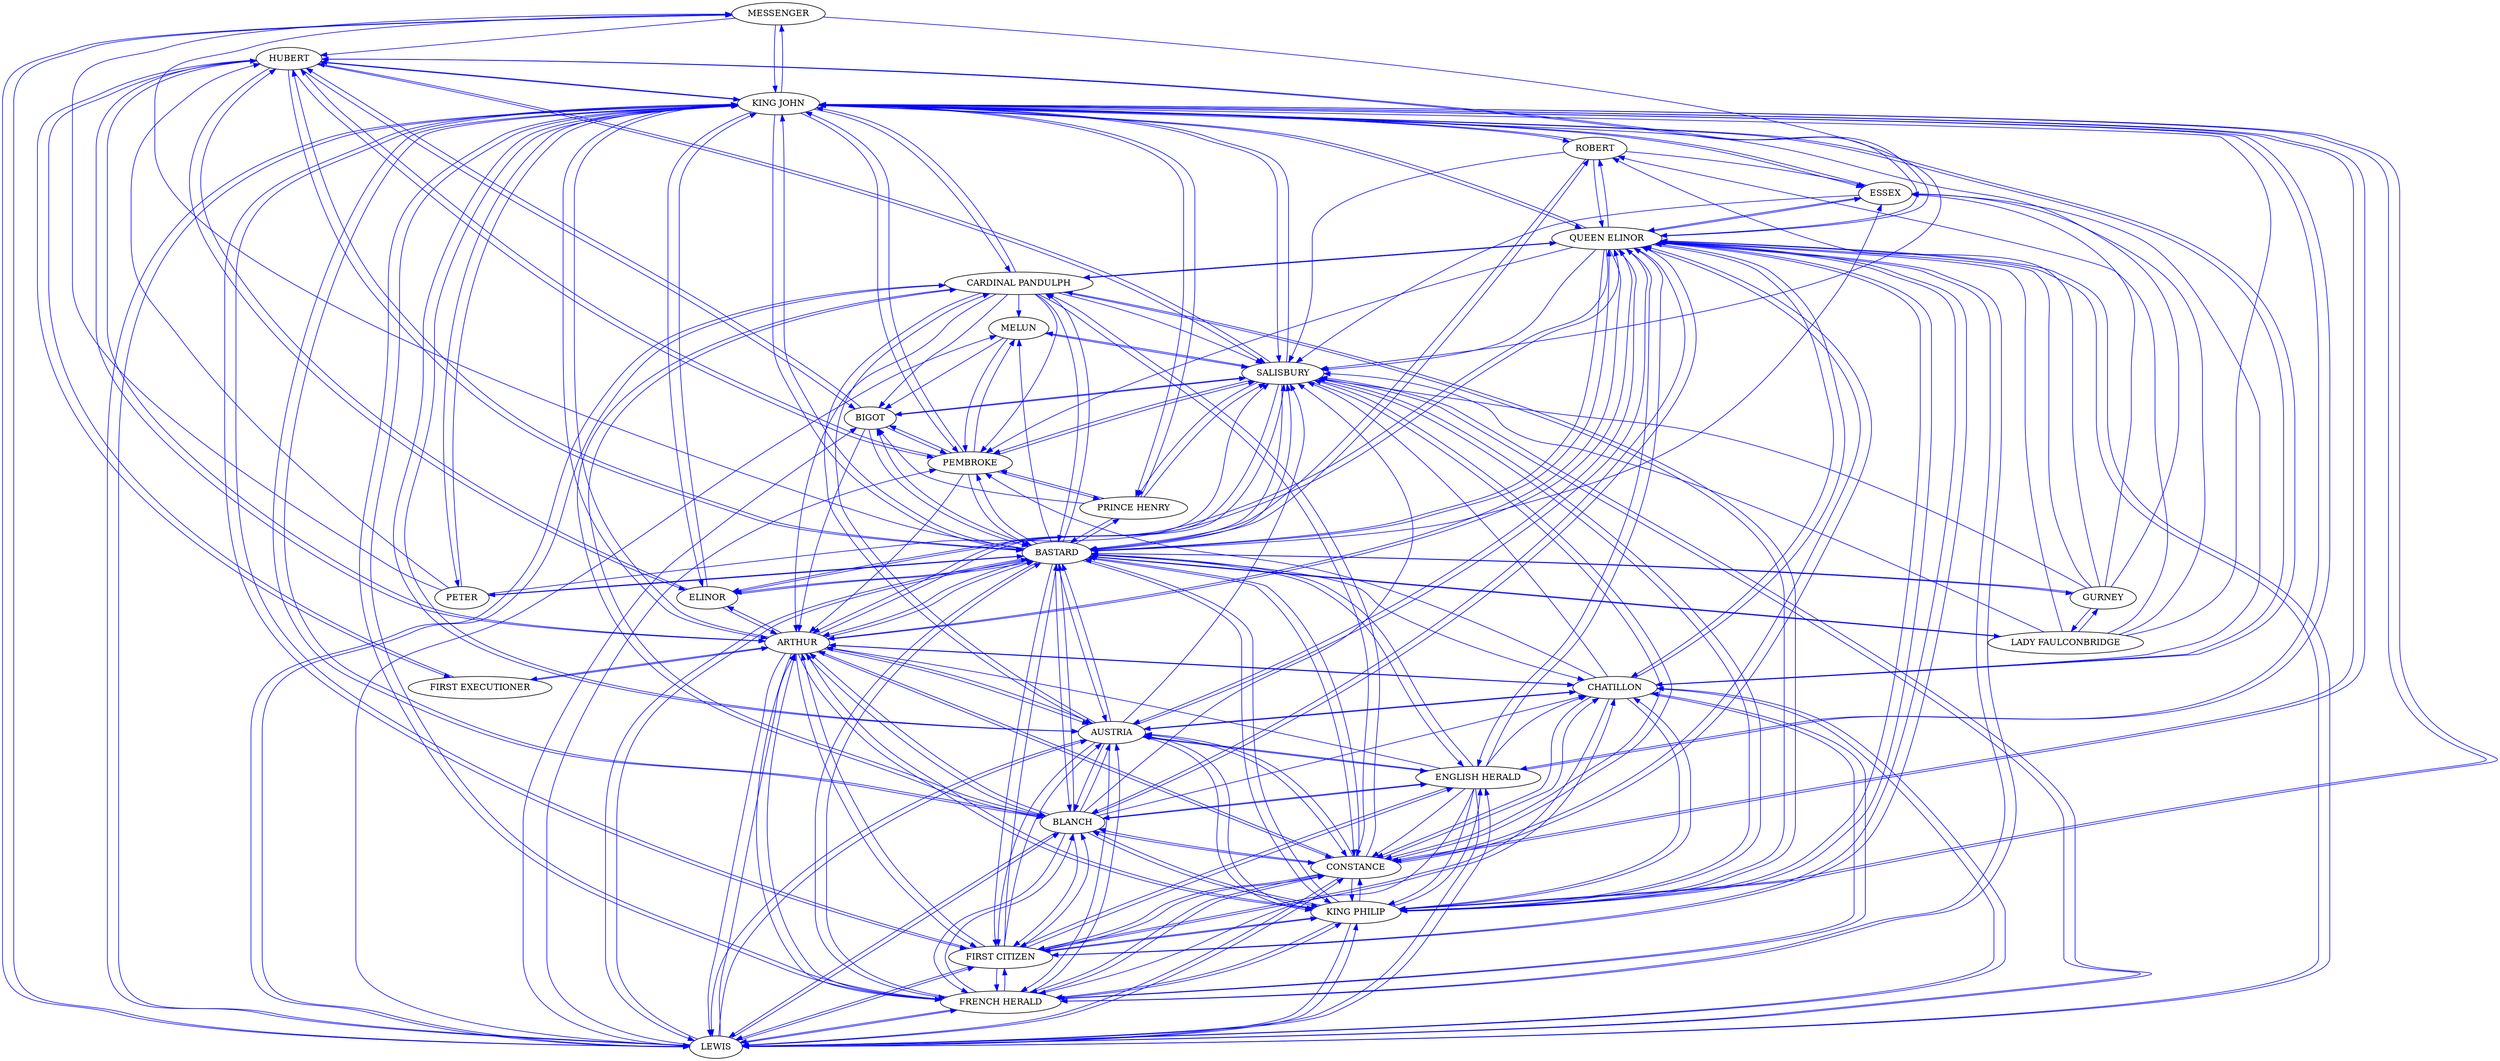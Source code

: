 strict digraph  {
	MESSENGER -> HUBERT	 [color=blue,
		weight=22];
	MESSENGER -> "KING JOHN"	 [color=blue,
		weight=22];
	MESSENGER -> SALISBURY	 [color=blue,
		weight=14];
	MESSENGER -> LEWIS	 [color=blue,
		weight=6];
	"FRENCH HERALD" -> "FIRST CITIZEN"	 [color=blue,
		weight=12];
	"FRENCH HERALD" -> ARTHUR	 [color=blue,
		weight=12];
	"FRENCH HERALD" -> "KING PHILIP"	 [color=blue,
		weight=12];
	"FRENCH HERALD" -> CONSTANCE	 [color=blue,
		weight=12];
	"FRENCH HERALD" -> "KING JOHN"	 [color=blue,
		weight=12];
	"FRENCH HERALD" -> "QUEEN ELINOR"	 [color=blue,
		weight=12];
	"FRENCH HERALD" -> BLANCH	 [color=blue,
		weight=12];
	"FRENCH HERALD" -> BASTARD	 [color=blue,
		weight=12];
	"FRENCH HERALD" -> AUSTRIA	 [color=blue,
		weight=12];
	"FRENCH HERALD" -> LEWIS	 [color=blue,
		weight=12];
	"FRENCH HERALD" -> CHATILLON	 [color=blue,
		weight=12];
	"FIRST CITIZEN" -> "FRENCH HERALD"	 [color=blue,
		weight=64];
	"FIRST CITIZEN" -> ARTHUR	 [color=blue,
		weight=64];
	"FIRST CITIZEN" -> "KING PHILIP"	 [color=blue,
		weight=64];
	"FIRST CITIZEN" -> CONSTANCE	 [color=blue,
		weight=64];
	"FIRST CITIZEN" -> "KING JOHN"	 [color=blue,
		weight=64];
	"FIRST CITIZEN" -> "ENGLISH HERALD"	 [color=blue,
		weight=56];
	"FIRST CITIZEN" -> "QUEEN ELINOR"	 [color=blue,
		weight=64];
	"FIRST CITIZEN" -> BLANCH	 [color=blue,
		weight=64];
	"FIRST CITIZEN" -> BASTARD	 [color=blue,
		weight=64];
	"FIRST CITIZEN" -> AUSTRIA	 [color=blue,
		weight=64];
	"FIRST CITIZEN" -> LEWIS	 [color=blue,
		weight=64];
	"FIRST CITIZEN" -> CHATILLON	 [color=blue,
		weight=64];
	"PRINCE HENRY" -> PEMBROKE	 [color=blue,
		weight=25];
	"PRINCE HENRY" -> "KING JOHN"	 [color=blue,
		weight=10];
	"PRINCE HENRY" -> SALISBURY	 [color=blue,
		weight=30];
	"PRINCE HENRY" -> BASTARD	 [color=blue,
		weight=7];
	"PRINCE HENRY" -> BIGOT	 [color=blue,
		weight=7];
	PEMBROKE -> "PRINCE HENRY"	 [color=blue,
		weight=6];
	PEMBROKE -> MELUN	 [color=blue,
		weight=1];
	PEMBROKE -> HUBERT	 [color=blue,
		weight=21];
	PEMBROKE -> ARTHUR	 [color=blue,
		weight=12];
	PEMBROKE -> "KING JOHN"	 [color=blue,
		weight=56];
	PEMBROKE -> SALISBURY	 [color=blue,
		weight=78];
	PEMBROKE -> BASTARD	 [color=blue,
		weight=11];
	PEMBROKE -> BIGOT	 [color=blue,
		weight=20];
	MELUN -> PEMBROKE	 [color=blue,
		weight=39];
	MELUN -> SALISBURY	 [color=blue,
		weight=39];
	MELUN -> BIGOT	 [color=blue,
		weight=39];
	HUBERT -> PEMBROKE	 [color=blue,
		weight=18];
	HUBERT -> ELINOR	 [color=blue,
		weight=8];
	HUBERT -> ARTHUR	 [color=blue,
		weight=70];
	HUBERT -> "FIRST EXECUTIONER"	 [color=blue,
		weight=27];
	HUBERT -> "KING JOHN"	 [color=blue,
		weight=44];
	HUBERT -> "QUEEN ELINOR"	 [color=blue,
		weight=8];
	HUBERT -> SALISBURY	 [color=blue,
		weight=60];
	HUBERT -> BASTARD	 [color=blue,
		weight=53];
	HUBERT -> BIGOT	 [color=blue,
		weight=25];
	ELINOR -> HUBERT	 [color=blue,
		weight=2];
	ELINOR -> ARTHUR	 [color=blue,
		weight=2];
	ELINOR -> "KING JOHN"	 [color=blue,
		weight=2];
	ELINOR -> "QUEEN ELINOR"	 [color=blue,
		weight=2];
	ELINOR -> BASTARD	 [color=blue,
		weight=1];
	ESSEX -> "KING JOHN"	 [color=blue,
		weight=3];
	ESSEX -> "QUEEN ELINOR"	 [color=blue,
		weight=3];
	ESSEX -> SALISBURY	 [color=blue,
		weight=3];
	"CARDINAL PANDULPH" -> PEMBROKE	 [color=blue,
		weight=15];
	"CARDINAL PANDULPH" -> MELUN	 [color=blue,
		weight=15];
	"CARDINAL PANDULPH" -> ARTHUR	 [color=blue,
		weight=71];
	"CARDINAL PANDULPH" -> "KING PHILIP"	 [color=blue,
		weight=74];
	"CARDINAL PANDULPH" -> CONSTANCE	 [color=blue,
		weight=73];
	"CARDINAL PANDULPH" -> "KING JOHN"	 [color=blue,
		weight=82];
	"CARDINAL PANDULPH" -> "QUEEN ELINOR"	 [color=blue,
		weight=71];
	"CARDINAL PANDULPH" -> BLANCH	 [color=blue,
		weight=71];
	"CARDINAL PANDULPH" -> SALISBURY	 [color=blue,
		weight=86];
	"CARDINAL PANDULPH" -> BASTARD	 [color=blue,
		weight=75];
	"CARDINAL PANDULPH" -> BIGOT	 [color=blue,
		weight=15];
	"CARDINAL PANDULPH" -> AUSTRIA	 [color=blue,
		weight=71];
	"CARDINAL PANDULPH" -> LEWIS	 [color=blue,
		weight=153];
	ARTHUR -> "FRENCH HERALD"	 [color=blue,
		weight=9];
	ARTHUR -> "FIRST CITIZEN"	 [color=blue,
		weight=9];
	ARTHUR -> HUBERT	 [color=blue,
		weight=100];
	ARTHUR -> ELINOR	 [color=blue,
		weight=1];
	ARTHUR -> "FIRST EXECUTIONER"	 [color=blue,
		weight=63];
	ARTHUR -> "KING PHILIP"	 [color=blue,
		weight=10];
	ARTHUR -> CONSTANCE	 [color=blue,
		weight=10];
	ARTHUR -> "KING JOHN"	 [color=blue,
		weight=4];
	ARTHUR -> "QUEEN ELINOR"	 [color=blue,
		weight=4];
	ARTHUR -> BLANCH	 [color=blue,
		weight=3];
	ARTHUR -> SALISBURY	 [color=blue,
		weight=1];
	ARTHUR -> BASTARD	 [color=blue,
		weight=4];
	ARTHUR -> AUSTRIA	 [color=blue,
		weight=9];
	ARTHUR -> LEWIS	 [color=blue,
		weight=9];
	ARTHUR -> CHATILLON	 [color=blue,
		weight=3];
	PETER -> MESSENGER	 [color=blue,
		weight=1];
	PETER -> HUBERT	 [color=blue,
		weight=1];
	PETER -> "KING JOHN"	 [color=blue,
		weight=1];
	PETER -> SALISBURY	 [color=blue,
		weight=1];
	PETER -> BASTARD	 [color=blue,
		weight=1];
	"FIRST EXECUTIONER" -> HUBERT	 [color=blue,
		weight=2];
	"FIRST EXECUTIONER" -> ARTHUR	 [color=blue,
		weight=1];
	"KING PHILIP" -> "FRENCH HERALD"	 [color=blue,
		weight=119];
	"KING PHILIP" -> "FIRST CITIZEN"	 [color=blue,
		weight=119];
	"KING PHILIP" -> "CARDINAL PANDULPH"	 [color=blue,
		weight=63];
	"KING PHILIP" -> ARTHUR	 [color=blue,
		weight=167];
	"KING PHILIP" -> CONSTANCE	 [color=blue,
		weight=182];
	"KING PHILIP" -> "KING JOHN"	 [color=blue,
		weight=155];
	"KING PHILIP" -> "ENGLISH HERALD"	 [color=blue,
		weight=32];
	"KING PHILIP" -> "QUEEN ELINOR"	 [color=blue,
		weight=155];
	"KING PHILIP" -> BLANCH	 [color=blue,
		weight=155];
	"KING PHILIP" -> SALISBURY	 [color=blue,
		weight=48];
	"KING PHILIP" -> BASTARD	 [color=blue,
		weight=152];
	"KING PHILIP" -> AUSTRIA	 [color=blue,
		weight=167];
	"KING PHILIP" -> LEWIS	 [color=blue,
		weight=193];
	"KING PHILIP" -> CHATILLON	 [color=blue,
		weight=112];
	CONSTANCE -> "FRENCH HERALD"	 [color=blue,
		weight=48];
	CONSTANCE -> "FIRST CITIZEN"	 [color=blue,
		weight=48];
	CONSTANCE -> "CARDINAL PANDULPH"	 [color=blue,
		weight=104];
	CONSTANCE -> ARTHUR	 [color=blue,
		weight=190];
	CONSTANCE -> "KING PHILIP"	 [color=blue,
		weight=264];
	CONSTANCE -> "KING JOHN"	 [color=blue,
		weight=113];
	CONSTANCE -> "QUEEN ELINOR"	 [color=blue,
		weight=113];
	CONSTANCE -> BLANCH	 [color=blue,
		weight=113];
	CONSTANCE -> SALISBURY	 [color=blue,
		weight=142];
	CONSTANCE -> BASTARD	 [color=blue,
		weight=113];
	CONSTANCE -> AUSTRIA	 [color=blue,
		weight=122];
	CONSTANCE -> LEWIS	 [color=blue,
		weight=196];
	CONSTANCE -> CHATILLON	 [color=blue,
		weight=39];
	"KING JOHN" -> MESSENGER	 [color=blue,
		weight=50];
	"KING JOHN" -> "FRENCH HERALD"	 [color=blue,
		weight=104];
	"KING JOHN" -> "FIRST CITIZEN"	 [color=blue,
		weight=104];
	"KING JOHN" -> "PRINCE HENRY"	 [color=blue,
		weight=28];
	"KING JOHN" -> PEMBROKE	 [color=blue,
		weight=59];
	"KING JOHN" -> HUBERT	 [color=blue,
		weight=190];
	"KING JOHN" -> ELINOR	 [color=blue,
		weight=67];
	"KING JOHN" -> ESSEX	 [color=blue,
		weight=49];
	"KING JOHN" -> "CARDINAL PANDULPH"	 [color=blue,
		weight=47];
	"KING JOHN" -> ARTHUR	 [color=blue,
		weight=208];
	"KING JOHN" -> PETER	 [color=blue,
		weight=13];
	"KING JOHN" -> "KING PHILIP"	 [color=blue,
		weight=138];
	"KING JOHN" -> CONSTANCE	 [color=blue,
		weight=138];
	"KING JOHN" -> "ENGLISH HERALD"	 [color=blue,
		weight=48];
	"KING JOHN" -> "QUEEN ELINOR"	 [color=blue,
		weight=254];
	"KING JOHN" -> BLANCH	 [color=blue,
		weight=138];
	"KING JOHN" -> SALISBURY	 [color=blue,
		weight=232];
	"KING JOHN" -> BASTARD	 [color=blue,
		weight=223];
	"KING JOHN" -> AUSTRIA	 [color=blue,
		weight=141];
	"KING JOHN" -> LEWIS	 [color=blue,
		weight=138];
	"KING JOHN" -> CHATILLON	 [color=blue,
		weight=117];
	"KING JOHN" -> ROBERT	 [color=blue,
		weight=32];
	"ENGLISH HERALD" -> "FRENCH HERALD"	 [color=blue,
		weight=13];
	"ENGLISH HERALD" -> "FIRST CITIZEN"	 [color=blue,
		weight=13];
	"ENGLISH HERALD" -> ARTHUR	 [color=blue,
		weight=13];
	"ENGLISH HERALD" -> "KING PHILIP"	 [color=blue,
		weight=13];
	"ENGLISH HERALD" -> CONSTANCE	 [color=blue,
		weight=13];
	"ENGLISH HERALD" -> "KING JOHN"	 [color=blue,
		weight=13];
	"ENGLISH HERALD" -> "QUEEN ELINOR"	 [color=blue,
		weight=13];
	"ENGLISH HERALD" -> BLANCH	 [color=blue,
		weight=13];
	"ENGLISH HERALD" -> BASTARD	 [color=blue,
		weight=13];
	"ENGLISH HERALD" -> AUSTRIA	 [color=blue,
		weight=13];
	"ENGLISH HERALD" -> LEWIS	 [color=blue,
		weight=13];
	"ENGLISH HERALD" -> CHATILLON	 [color=blue,
		weight=13];
	"QUEEN ELINOR" -> "FRENCH HERALD"	 [color=blue,
		weight=21];
	"QUEEN ELINOR" -> "FIRST CITIZEN"	 [color=blue,
		weight=21];
	"QUEEN ELINOR" -> PEMBROKE	 [color=blue,
		weight=1];
	"QUEEN ELINOR" -> HUBERT	 [color=blue,
		weight=1];
	"QUEEN ELINOR" -> ELINOR	 [color=blue,
		weight=1];
	"QUEEN ELINOR" -> ESSEX	 [color=blue,
		weight=29];
	"QUEEN ELINOR" -> "CARDINAL PANDULPH"	 [color=blue,
		weight=2];
	"QUEEN ELINOR" -> ARTHUR	 [color=blue,
		weight=24];
	"QUEEN ELINOR" -> "KING PHILIP"	 [color=blue,
		weight=23];
	"QUEEN ELINOR" -> CONSTANCE	 [color=blue,
		weight=23];
	"QUEEN ELINOR" -> "KING JOHN"	 [color=blue,
		weight=53];
	"QUEEN ELINOR" -> "ENGLISH HERALD"	 [color=blue,
		weight=12];
	"QUEEN ELINOR" -> BLANCH	 [color=blue,
		weight=23];
	"QUEEN ELINOR" -> SALISBURY	 [color=blue,
		weight=31];
	"QUEEN ELINOR" -> BASTARD	 [color=blue,
		weight=39];
	"QUEEN ELINOR" -> AUSTRIA	 [color=blue,
		weight=23];
	"QUEEN ELINOR" -> LEWIS	 [color=blue,
		weight=23];
	"QUEEN ELINOR" -> CHATILLON	 [color=blue,
		weight=22];
	"QUEEN ELINOR" -> ROBERT	 [color=blue,
		weight=16];
	BLANCH -> "FRENCH HERALD"	 [color=blue,
		weight=15];
	BLANCH -> "FIRST CITIZEN"	 [color=blue,
		weight=15];
	BLANCH -> "CARDINAL PANDULPH"	 [color=blue,
		weight=27];
	BLANCH -> ARTHUR	 [color=blue,
		weight=42];
	BLANCH -> "KING PHILIP"	 [color=blue,
		weight=42];
	BLANCH -> CONSTANCE	 [color=blue,
		weight=42];
	BLANCH -> "KING JOHN"	 [color=blue,
		weight=42];
	BLANCH -> "ENGLISH HERALD"	 [color=blue,
		weight=13];
	BLANCH -> "QUEEN ELINOR"	 [color=blue,
		weight=42];
	BLANCH -> SALISBURY	 [color=blue,
		weight=27];
	BLANCH -> BASTARD	 [color=blue,
		weight=42];
	BLANCH -> AUSTRIA	 [color=blue,
		weight=42];
	BLANCH -> LEWIS	 [color=blue,
		weight=42];
	BLANCH -> CHATILLON	 [color=blue,
		weight=15];
	SALISBURY -> "PRINCE HENRY"	 [color=blue,
		weight=20];
	SALISBURY -> PEMBROKE	 [color=blue,
		weight=152];
	SALISBURY -> MELUN	 [color=blue,
		weight=48];
	SALISBURY -> HUBERT	 [color=blue,
		weight=21];
	SALISBURY -> ARTHUR	 [color=blue,
		weight=59];
	SALISBURY -> "KING PHILIP"	 [color=blue,
		weight=6];
	SALISBURY -> CONSTANCE	 [color=blue,
		weight=6];
	SALISBURY -> "KING JOHN"	 [color=blue,
		weight=45];
	SALISBURY -> BASTARD	 [color=blue,
		weight=62];
	SALISBURY -> BIGOT	 [color=blue,
		weight=104];
	SALISBURY -> LEWIS	 [color=blue,
		weight=32];
	"LADY FAULCONBRIDGE" -> ESSEX	 [color=blue,
		weight=15];
	"LADY FAULCONBRIDGE" -> "KING JOHN"	 [color=blue,
		weight=15];
	"LADY FAULCONBRIDGE" -> "QUEEN ELINOR"	 [color=blue,
		weight=15];
	"LADY FAULCONBRIDGE" -> SALISBURY	 [color=blue,
		weight=15];
	"LADY FAULCONBRIDGE" -> BASTARD	 [color=blue,
		weight=15];
	"LADY FAULCONBRIDGE" -> GURNEY	 [color=blue,
		weight=5];
	"LADY FAULCONBRIDGE" -> ROBERT	 [color=blue,
		weight=15];
	BASTARD -> MESSENGER	 [color=blue,
		weight=22];
	BASTARD -> "FRENCH HERALD"	 [color=blue,
		weight=124];
	BASTARD -> "FIRST CITIZEN"	 [color=blue,
		weight=124];
	BASTARD -> "PRINCE HENRY"	 [color=blue,
		weight=39];
	BASTARD -> PEMBROKE	 [color=blue,
		weight=109];
	BASTARD -> MELUN	 [color=blue,
		weight=53];
	BASTARD -> HUBERT	 [color=blue,
		weight=99];
	BASTARD -> ELINOR	 [color=blue,
		weight=5];
	BASTARD -> ESSEX	 [color=blue,
		weight=143];
	BASTARD -> "CARDINAL PANDULPH"	 [color=blue,
		weight=60];
	BASTARD -> ARTHUR	 [color=blue,
		weight=199];
	BASTARD -> PETER	 [color=blue,
		weight=14];
	BASTARD -> "KING PHILIP"	 [color=blue,
		weight=133];
	BASTARD -> CONSTANCE	 [color=blue,
		weight=133];
	BASTARD -> "KING JOHN"	 [color=blue,
		weight=389];
	BASTARD -> "ENGLISH HERALD"	 [color=blue,
		weight=102];
	BASTARD -> "QUEEN ELINOR"	 [color=blue,
		weight=281];
	BASTARD -> BLANCH	 [color=blue,
		weight=133];
	BASTARD -> SALISBURY	 [color=blue,
		weight=323];
	BASTARD -> "LADY FAULCONBRIDGE"	 [color=blue,
		weight=42];
	BASTARD -> BIGOT	 [color=blue,
		weight=110];
	BASTARD -> GURNEY	 [color=blue,
		weight=8];
	BASTARD -> AUSTRIA	 [color=blue,
		weight=141];
	BASTARD -> LEWIS	 [color=blue,
		weight=186];
	BASTARD -> CHATILLON	 [color=blue,
		weight=124];
	BASTARD -> ROBERT	 [color=blue,
		weight=143];
	BIGOT -> PEMBROKE	 [color=blue,
		weight=9];
	BIGOT -> HUBERT	 [color=blue,
		weight=5];
	BIGOT -> ARTHUR	 [color=blue,
		weight=9];
	BIGOT -> SALISBURY	 [color=blue,
		weight=9];
	BIGOT -> BASTARD	 [color=blue,
		weight=8];
	GURNEY -> ESSEX	 [color=blue,
		weight=1];
	GURNEY -> "KING JOHN"	 [color=blue,
		weight=1];
	GURNEY -> "QUEEN ELINOR"	 [color=blue,
		weight=1];
	GURNEY -> SALISBURY	 [color=blue,
		weight=1];
	GURNEY -> "LADY FAULCONBRIDGE"	 [color=blue,
		weight=1];
	GURNEY -> BASTARD	 [color=blue,
		weight=1];
	GURNEY -> ROBERT	 [color=blue,
		weight=1];
	AUSTRIA -> "FRENCH HERALD"	 [color=blue,
		weight=27];
	AUSTRIA -> "FIRST CITIZEN"	 [color=blue,
		weight=27];
	AUSTRIA -> "CARDINAL PANDULPH"	 [color=blue,
		weight=4];
	AUSTRIA -> ARTHUR	 [color=blue,
		weight=34];
	AUSTRIA -> "KING PHILIP"	 [color=blue,
		weight=34];
	AUSTRIA -> CONSTANCE	 [color=blue,
		weight=34];
	AUSTRIA -> "KING JOHN"	 [color=blue,
		weight=15];
	AUSTRIA -> "ENGLISH HERALD"	 [color=blue,
		weight=3];
	AUSTRIA -> "QUEEN ELINOR"	 [color=blue,
		weight=15];
	AUSTRIA -> BLANCH	 [color=blue,
		weight=15];
	AUSTRIA -> SALISBURY	 [color=blue,
		weight=7];
	AUSTRIA -> BASTARD	 [color=blue,
		weight=15];
	AUSTRIA -> LEWIS	 [color=blue,
		weight=34];
	AUSTRIA -> CHATILLON	 [color=blue,
		weight=12];
	LEWIS -> MESSENGER	 [color=blue,
		weight=9];
	LEWIS -> "FRENCH HERALD"	 [color=blue,
		weight=28];
	LEWIS -> "FIRST CITIZEN"	 [color=blue,
		weight=28];
	LEWIS -> PEMBROKE	 [color=blue,
		weight=83];
	LEWIS -> MELUN	 [color=blue,
		weight=83];
	LEWIS -> "CARDINAL PANDULPH"	 [color=blue,
		weight=77];
	LEWIS -> ARTHUR	 [color=blue,
		weight=36];
	LEWIS -> "KING PHILIP"	 [color=blue,
		weight=41];
	LEWIS -> CONSTANCE	 [color=blue,
		weight=36];
	LEWIS -> "KING JOHN"	 [color=blue,
		weight=24];
	LEWIS -> "ENGLISH HERALD"	 [color=blue,
		weight=11];
	LEWIS -> "QUEEN ELINOR"	 [color=blue,
		weight=24];
	LEWIS -> BLANCH	 [color=blue,
		weight=24];
	LEWIS -> SALISBURY	 [color=blue,
		weight=91];
	LEWIS -> BASTARD	 [color=blue,
		weight=32];
	LEWIS -> BIGOT	 [color=blue,
		weight=83];
	LEWIS -> AUSTRIA	 [color=blue,
		weight=36];
	LEWIS -> CHATILLON	 [color=blue,
		weight=16];
	CHATILLON -> "FRENCH HERALD"	 [color=blue,
		weight=25];
	CHATILLON -> "FIRST CITIZEN"	 [color=blue,
		weight=25];
	CHATILLON -> PEMBROKE	 [color=blue,
		weight=16];
	CHATILLON -> ESSEX	 [color=blue,
		weight=16];
	CHATILLON -> ARTHUR	 [color=blue,
		weight=25];
	CHATILLON -> "KING PHILIP"	 [color=blue,
		weight=25];
	CHATILLON -> CONSTANCE	 [color=blue,
		weight=25];
	CHATILLON -> "KING JOHN"	 [color=blue,
		weight=16];
	CHATILLON -> "QUEEN ELINOR"	 [color=blue,
		weight=16];
	CHATILLON -> SALISBURY	 [color=blue,
		weight=16];
	CHATILLON -> AUSTRIA	 [color=blue,
		weight=25];
	CHATILLON -> LEWIS	 [color=blue,
		weight=25];
	ROBERT -> ESSEX	 [color=blue,
		weight=22];
	ROBERT -> "KING JOHN"	 [color=blue,
		weight=22];
	ROBERT -> "QUEEN ELINOR"	 [color=blue,
		weight=22];
	ROBERT -> SALISBURY	 [color=blue,
		weight=22];
	ROBERT -> BASTARD	 [color=blue,
		weight=22];
}
